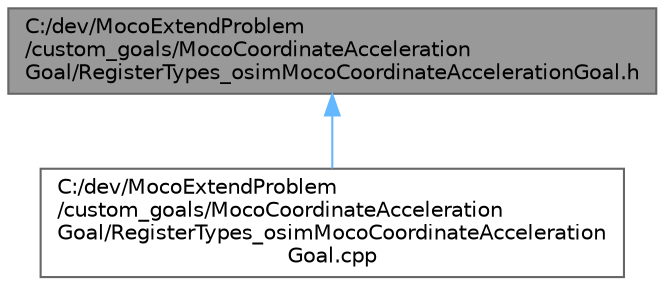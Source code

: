 digraph "C:/dev/MocoExtendProblem/custom_goals/MocoCoordinateAccelerationGoal/RegisterTypes_osimMocoCoordinateAccelerationGoal.h"
{
 // LATEX_PDF_SIZE
  bgcolor="transparent";
  edge [fontname=Helvetica,fontsize=10,labelfontname=Helvetica,labelfontsize=10];
  node [fontname=Helvetica,fontsize=10,shape=box,height=0.2,width=0.4];
  Node1 [id="Node000001",label="C:/dev/MocoExtendProblem\l/custom_goals/MocoCoordinateAcceleration\lGoal/RegisterTypes_osimMocoCoordinateAccelerationGoal.h",height=0.2,width=0.4,color="gray40", fillcolor="grey60", style="filled", fontcolor="black",tooltip=" "];
  Node1 -> Node2 [id="edge1_Node000001_Node000002",dir="back",color="steelblue1",style="solid",tooltip=" "];
  Node2 [id="Node000002",label="C:/dev/MocoExtendProblem\l/custom_goals/MocoCoordinateAcceleration\lGoal/RegisterTypes_osimMocoCoordinateAcceleration\lGoal.cpp",height=0.2,width=0.4,color="grey40", fillcolor="white", style="filled",URL="$_moco_coordinate_acceleration_goal_2_register_types__osim_moco_coordinate_acceleration_goal_8cpp.html",tooltip=" "];
}
